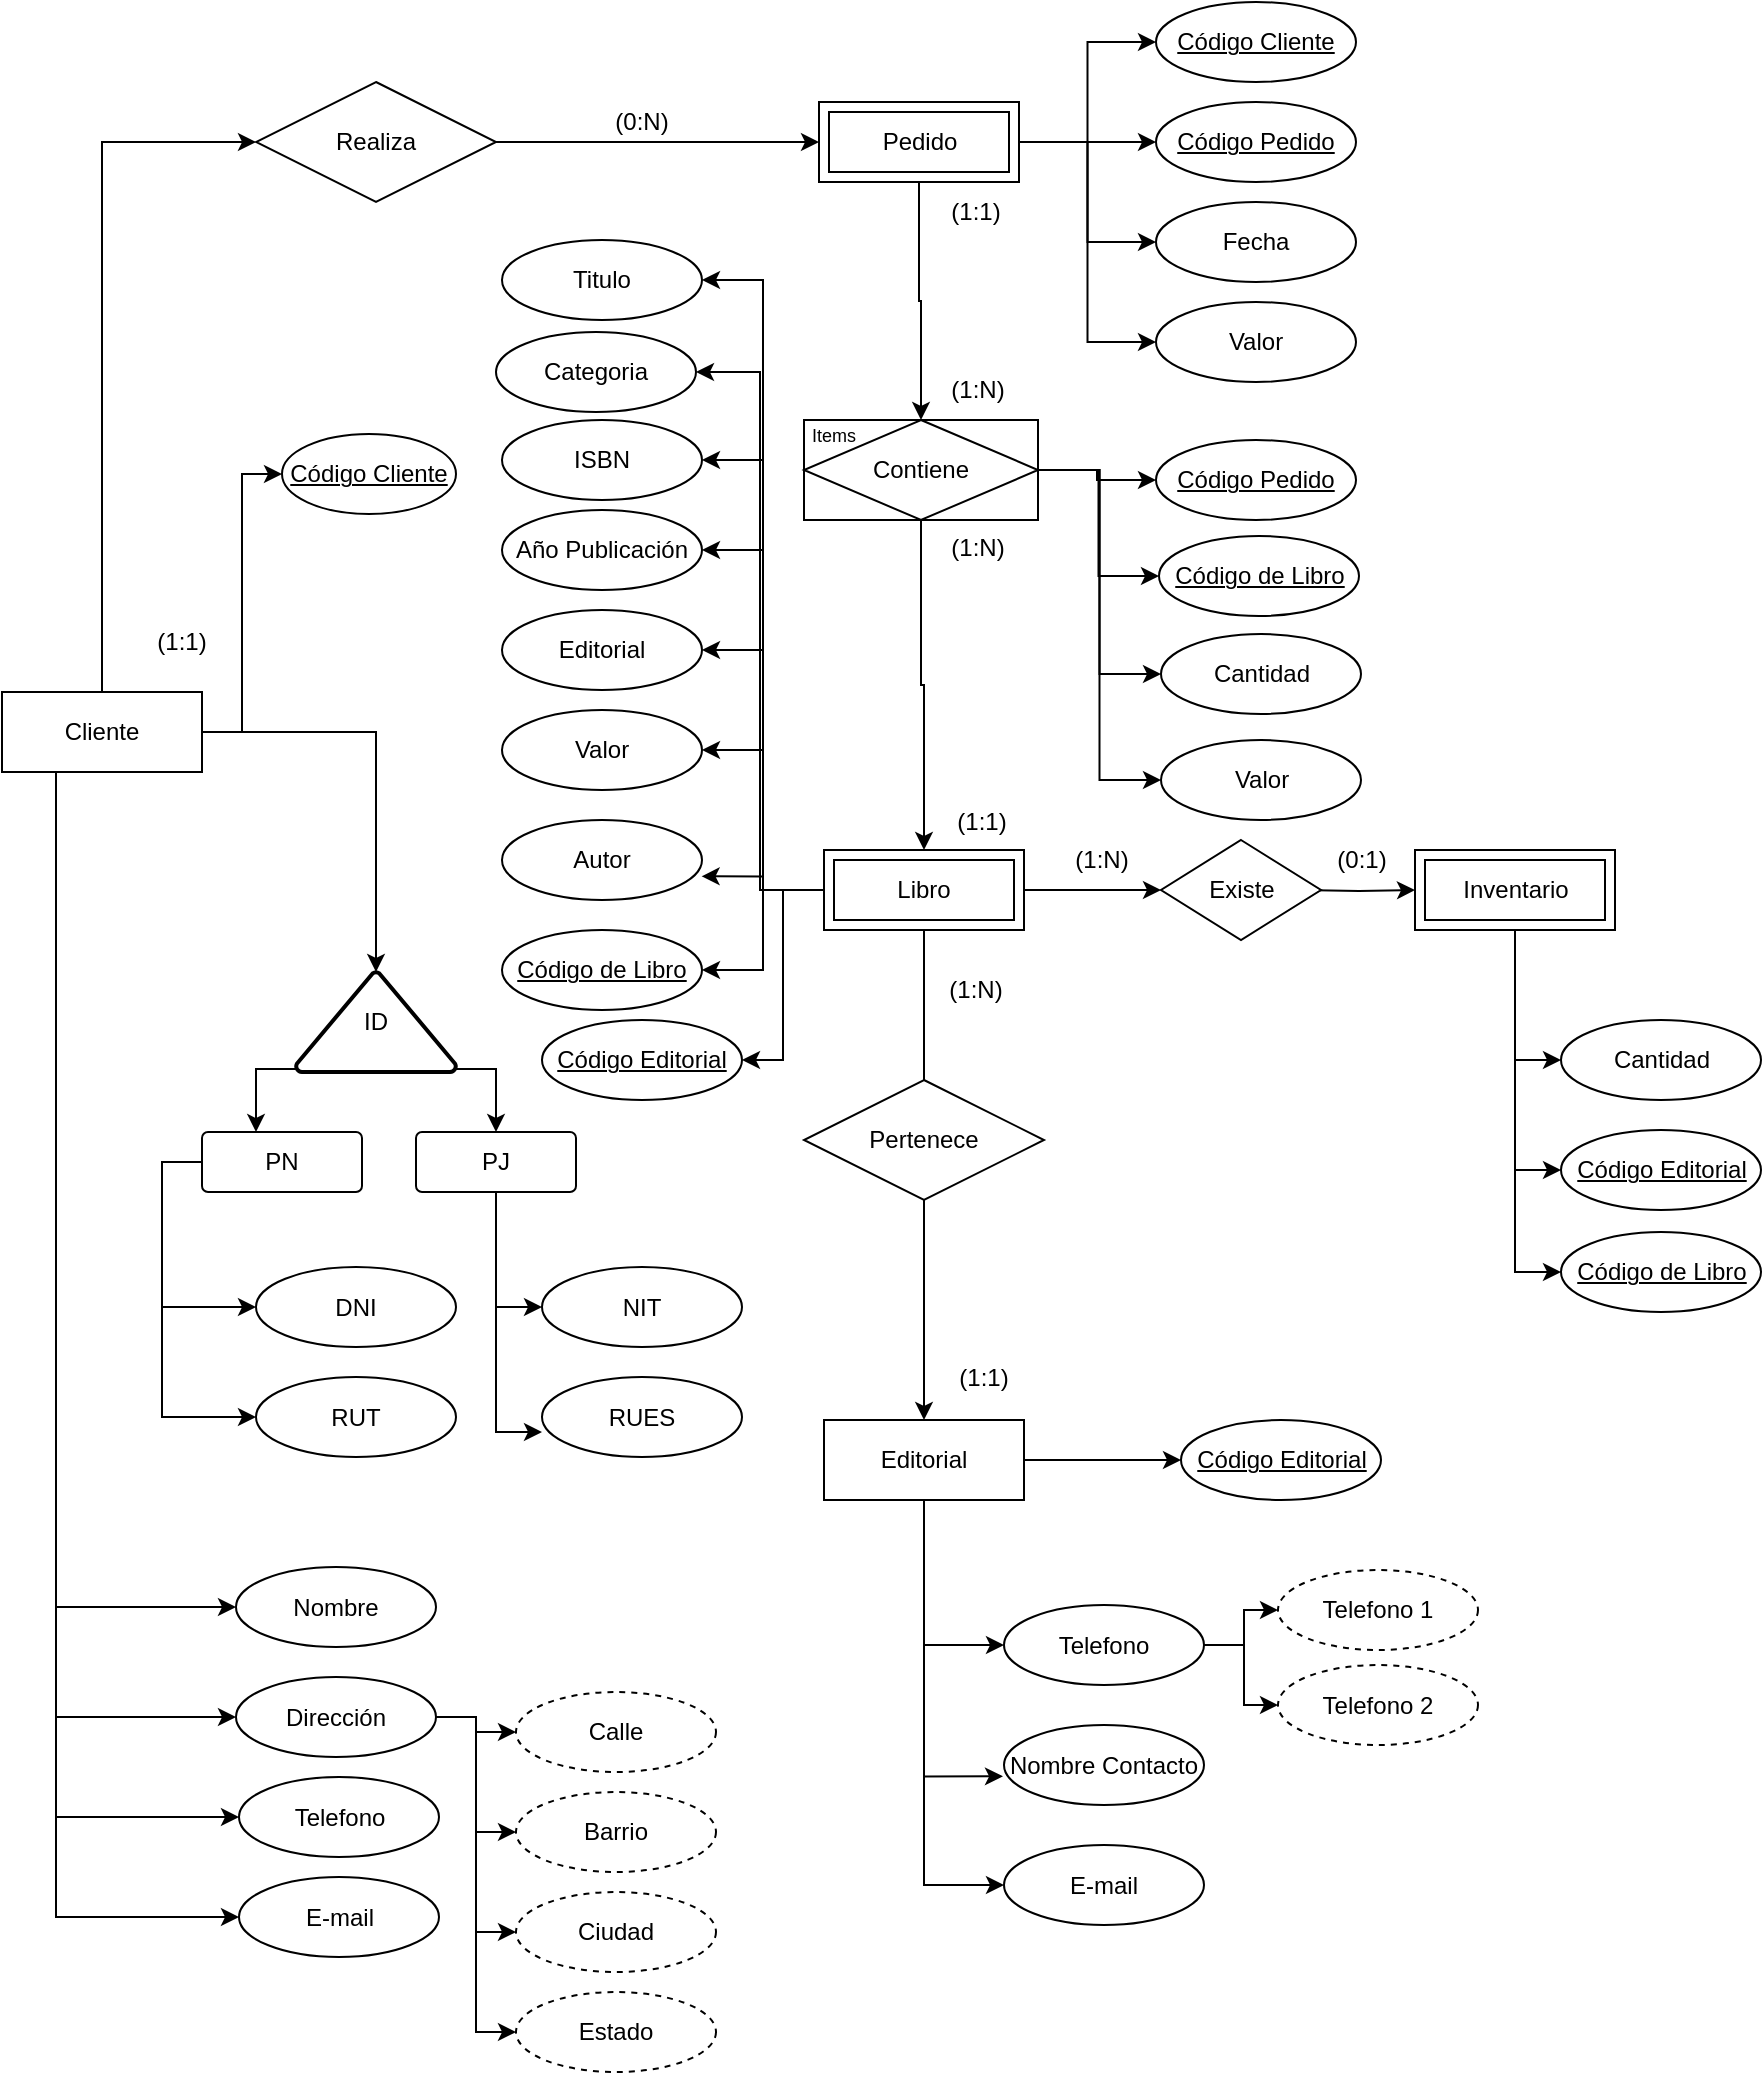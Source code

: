 <mxfile version="27.2.0">
  <diagram name="Página-1" id="5hWvWP4HX-SFYnOjuCj5">
    <mxGraphModel dx="1426" dy="751" grid="1" gridSize="10" guides="1" tooltips="1" connect="1" arrows="1" fold="1" page="1" pageScale="1" pageWidth="827" pageHeight="1169" math="0" shadow="0">
      <root>
        <mxCell id="0" />
        <mxCell id="1" parent="0" />
        <mxCell id="bIbstpp4uyazpAWY5vHL-2" style="edgeStyle=orthogonalEdgeStyle;rounded=0;orthogonalLoop=1;jettySize=auto;html=1;exitX=0.5;exitY=0;exitDx=0;exitDy=0;entryX=0;entryY=0.5;entryDx=0;entryDy=0;" parent="1" source="1pu9NDr5MAKM0OqJgRPf-1" target="bIbstpp4uyazpAWY5vHL-1" edge="1">
          <mxGeometry relative="1" as="geometry" />
        </mxCell>
        <mxCell id="bIbstpp4uyazpAWY5vHL-123" style="edgeStyle=orthogonalEdgeStyle;rounded=0;orthogonalLoop=1;jettySize=auto;html=1;entryX=0;entryY=0.5;entryDx=0;entryDy=0;" parent="1" source="1pu9NDr5MAKM0OqJgRPf-1" target="bIbstpp4uyazpAWY5vHL-114" edge="1">
          <mxGeometry relative="1" as="geometry">
            <Array as="points">
              <mxPoint x="40" y="818" />
            </Array>
          </mxGeometry>
        </mxCell>
        <mxCell id="bIbstpp4uyazpAWY5vHL-124" style="edgeStyle=orthogonalEdgeStyle;rounded=0;orthogonalLoop=1;jettySize=auto;html=1;entryX=0;entryY=0.5;entryDx=0;entryDy=0;" parent="1" source="1pu9NDr5MAKM0OqJgRPf-1" target="bIbstpp4uyazpAWY5vHL-115" edge="1">
          <mxGeometry relative="1" as="geometry">
            <Array as="points">
              <mxPoint x="40" y="873" />
            </Array>
          </mxGeometry>
        </mxCell>
        <mxCell id="bIbstpp4uyazpAWY5vHL-125" style="edgeStyle=orthogonalEdgeStyle;rounded=0;orthogonalLoop=1;jettySize=auto;html=1;entryX=0;entryY=0.5;entryDx=0;entryDy=0;" parent="1" source="1pu9NDr5MAKM0OqJgRPf-1" target="bIbstpp4uyazpAWY5vHL-116" edge="1">
          <mxGeometry relative="1" as="geometry">
            <Array as="points">
              <mxPoint x="40" y="923" />
            </Array>
          </mxGeometry>
        </mxCell>
        <mxCell id="bIbstpp4uyazpAWY5vHL-126" style="edgeStyle=orthogonalEdgeStyle;rounded=0;orthogonalLoop=1;jettySize=auto;html=1;entryX=0;entryY=0.5;entryDx=0;entryDy=0;" parent="1" source="1pu9NDr5MAKM0OqJgRPf-1" target="bIbstpp4uyazpAWY5vHL-117" edge="1">
          <mxGeometry relative="1" as="geometry">
            <Array as="points">
              <mxPoint x="40" y="973" />
            </Array>
          </mxGeometry>
        </mxCell>
        <mxCell id="bIbstpp4uyazpAWY5vHL-135" style="edgeStyle=orthogonalEdgeStyle;rounded=0;orthogonalLoop=1;jettySize=auto;html=1;entryX=0;entryY=0.5;entryDx=0;entryDy=0;" parent="1" source="1pu9NDr5MAKM0OqJgRPf-1" target="bIbstpp4uyazpAWY5vHL-134" edge="1">
          <mxGeometry relative="1" as="geometry" />
        </mxCell>
        <mxCell id="1pu9NDr5MAKM0OqJgRPf-1" value="Cliente" style="whiteSpace=wrap;html=1;align=center;" parent="1" vertex="1">
          <mxGeometry x="13" y="360" width="100" height="40" as="geometry" />
        </mxCell>
        <mxCell id="bIbstpp4uyazpAWY5vHL-26" style="edgeStyle=orthogonalEdgeStyle;rounded=0;orthogonalLoop=1;jettySize=auto;html=1;exitX=0.5;exitY=1;exitDx=0;exitDy=0;entryX=0.5;entryY=0;entryDx=0;entryDy=0;" parent="1" source="1pu9NDr5MAKM0OqJgRPf-2" target="bIbstpp4uyazpAWY5vHL-24" edge="1">
          <mxGeometry relative="1" as="geometry" />
        </mxCell>
        <mxCell id="bIbstpp4uyazpAWY5vHL-73" style="edgeStyle=orthogonalEdgeStyle;rounded=0;orthogonalLoop=1;jettySize=auto;html=1;entryX=0;entryY=0.5;entryDx=0;entryDy=0;" parent="1" source="1pu9NDr5MAKM0OqJgRPf-2" target="bIbstpp4uyazpAWY5vHL-130" edge="1">
          <mxGeometry relative="1" as="geometry">
            <mxPoint x="570" y="85" as="targetPoint" />
          </mxGeometry>
        </mxCell>
        <mxCell id="bIbstpp4uyazpAWY5vHL-74" style="edgeStyle=orthogonalEdgeStyle;rounded=0;orthogonalLoop=1;jettySize=auto;html=1;entryX=0;entryY=0.5;entryDx=0;entryDy=0;" parent="1" source="1pu9NDr5MAKM0OqJgRPf-2" target="bIbstpp4uyazpAWY5vHL-131" edge="1">
          <mxGeometry relative="1" as="geometry">
            <mxPoint x="570" y="135" as="targetPoint" />
          </mxGeometry>
        </mxCell>
        <mxCell id="bIbstpp4uyazpAWY5vHL-139" style="edgeStyle=orthogonalEdgeStyle;rounded=0;orthogonalLoop=1;jettySize=auto;html=1;entryX=0;entryY=0.5;entryDx=0;entryDy=0;" parent="1" source="1pu9NDr5MAKM0OqJgRPf-2" target="bIbstpp4uyazpAWY5vHL-138" edge="1">
          <mxGeometry relative="1" as="geometry" />
        </mxCell>
        <mxCell id="bIbstpp4uyazpAWY5vHL-148" style="edgeStyle=orthogonalEdgeStyle;rounded=0;orthogonalLoop=1;jettySize=auto;html=1;entryX=0;entryY=0.5;entryDx=0;entryDy=0;" parent="1" source="1pu9NDr5MAKM0OqJgRPf-2" target="bIbstpp4uyazpAWY5vHL-147" edge="1">
          <mxGeometry relative="1" as="geometry" />
        </mxCell>
        <mxCell id="1pu9NDr5MAKM0OqJgRPf-2" value="Pedido" style="shape=ext;margin=3;double=1;whiteSpace=wrap;html=1;align=center;" parent="1" vertex="1">
          <mxGeometry x="421.5" y="65" width="100" height="40" as="geometry" />
        </mxCell>
        <mxCell id="bIbstpp4uyazpAWY5vHL-127" style="edgeStyle=orthogonalEdgeStyle;rounded=0;orthogonalLoop=1;jettySize=auto;html=1;entryX=0;entryY=0.5;entryDx=0;entryDy=0;" parent="1" source="1pu9NDr5MAKM0OqJgRPf-3" target="bIbstpp4uyazpAWY5vHL-94" edge="1">
          <mxGeometry relative="1" as="geometry" />
        </mxCell>
        <mxCell id="bIbstpp4uyazpAWY5vHL-129" style="edgeStyle=orthogonalEdgeStyle;rounded=0;orthogonalLoop=1;jettySize=auto;html=1;entryX=0;entryY=0.5;entryDx=0;entryDy=0;" parent="1" source="1pu9NDr5MAKM0OqJgRPf-3" target="bIbstpp4uyazpAWY5vHL-95" edge="1">
          <mxGeometry relative="1" as="geometry" />
        </mxCell>
        <mxCell id="bIbstpp4uyazpAWY5vHL-137" style="edgeStyle=orthogonalEdgeStyle;rounded=0;orthogonalLoop=1;jettySize=auto;html=1;entryX=0;entryY=0.5;entryDx=0;entryDy=0;" parent="1" source="1pu9NDr5MAKM0OqJgRPf-3" target="bIbstpp4uyazpAWY5vHL-136" edge="1">
          <mxGeometry relative="1" as="geometry" />
        </mxCell>
        <mxCell id="1pu9NDr5MAKM0OqJgRPf-3" value="Editorial" style="whiteSpace=wrap;html=1;align=center;" parent="1" vertex="1">
          <mxGeometry x="424" y="724" width="100" height="40" as="geometry" />
        </mxCell>
        <mxCell id="bIbstpp4uyazpAWY5vHL-144" style="edgeStyle=orthogonalEdgeStyle;rounded=0;orthogonalLoop=1;jettySize=auto;html=1;exitX=0.5;exitY=1;exitDx=0;exitDy=0;" parent="1" source="1pu9NDr5MAKM0OqJgRPf-4" edge="1">
          <mxGeometry relative="1" as="geometry">
            <mxPoint x="769.5" y="479.0" as="targetPoint" />
          </mxGeometry>
        </mxCell>
        <mxCell id="bIbstpp4uyazpAWY5vHL-145" style="edgeStyle=orthogonalEdgeStyle;rounded=0;orthogonalLoop=1;jettySize=auto;html=1;entryX=0;entryY=0.5;entryDx=0;entryDy=0;" parent="1" source="1pu9NDr5MAKM0OqJgRPf-4" target="bIbstpp4uyazpAWY5vHL-142" edge="1">
          <mxGeometry relative="1" as="geometry" />
        </mxCell>
        <mxCell id="bIbstpp4uyazpAWY5vHL-146" style="edgeStyle=orthogonalEdgeStyle;rounded=0;orthogonalLoop=1;jettySize=auto;html=1;entryX=0;entryY=0.5;entryDx=0;entryDy=0;" parent="1" source="1pu9NDr5MAKM0OqJgRPf-4" target="bIbstpp4uyazpAWY5vHL-132" edge="1">
          <mxGeometry relative="1" as="geometry" />
        </mxCell>
        <mxCell id="bIbstpp4uyazpAWY5vHL-162" style="edgeStyle=orthogonalEdgeStyle;rounded=0;orthogonalLoop=1;jettySize=auto;html=1;entryX=0;entryY=0.5;entryDx=0;entryDy=0;" parent="1" source="1pu9NDr5MAKM0OqJgRPf-4" target="bIbstpp4uyazpAWY5vHL-161" edge="1">
          <mxGeometry relative="1" as="geometry" />
        </mxCell>
        <mxCell id="1pu9NDr5MAKM0OqJgRPf-4" value="Inventario" style="shape=ext;margin=3;double=1;whiteSpace=wrap;html=1;align=center;" parent="1" vertex="1">
          <mxGeometry x="719.5" y="439" width="100" height="40" as="geometry" />
        </mxCell>
        <mxCell id="bIbstpp4uyazpAWY5vHL-12" style="edgeStyle=orthogonalEdgeStyle;rounded=0;orthogonalLoop=1;jettySize=auto;html=1;exitX=0.5;exitY=1;exitDx=0;exitDy=0;entryX=0.5;entryY=0;entryDx=0;entryDy=0;" parent="1" source="1pu9NDr5MAKM0OqJgRPf-5" edge="1">
          <mxGeometry relative="1" as="geometry">
            <mxPoint x="474" y="569" as="targetPoint" />
          </mxGeometry>
        </mxCell>
        <mxCell id="bIbstpp4uyazpAWY5vHL-20" value="" style="edgeStyle=orthogonalEdgeStyle;rounded=0;orthogonalLoop=1;jettySize=auto;html=1;" parent="1" source="1pu9NDr5MAKM0OqJgRPf-5" target="bIbstpp4uyazpAWY5vHL-16" edge="1">
          <mxGeometry relative="1" as="geometry" />
        </mxCell>
        <mxCell id="bIbstpp4uyazpAWY5vHL-103" style="edgeStyle=orthogonalEdgeStyle;rounded=0;orthogonalLoop=1;jettySize=auto;html=1;entryX=1;entryY=0.5;entryDx=0;entryDy=0;" parent="1" source="1pu9NDr5MAKM0OqJgRPf-5" target="bIbstpp4uyazpAWY5vHL-96" edge="1">
          <mxGeometry relative="1" as="geometry" />
        </mxCell>
        <mxCell id="bIbstpp4uyazpAWY5vHL-104" style="edgeStyle=orthogonalEdgeStyle;rounded=0;orthogonalLoop=1;jettySize=auto;html=1;entryX=1;entryY=0.5;entryDx=0;entryDy=0;" parent="1" source="1pu9NDr5MAKM0OqJgRPf-5" target="bIbstpp4uyazpAWY5vHL-97" edge="1">
          <mxGeometry relative="1" as="geometry" />
        </mxCell>
        <mxCell id="bIbstpp4uyazpAWY5vHL-105" style="edgeStyle=orthogonalEdgeStyle;rounded=0;orthogonalLoop=1;jettySize=auto;html=1;entryX=1;entryY=0.5;entryDx=0;entryDy=0;" parent="1" source="1pu9NDr5MAKM0OqJgRPf-5" target="bIbstpp4uyazpAWY5vHL-98" edge="1">
          <mxGeometry relative="1" as="geometry" />
        </mxCell>
        <mxCell id="bIbstpp4uyazpAWY5vHL-106" style="edgeStyle=orthogonalEdgeStyle;rounded=0;orthogonalLoop=1;jettySize=auto;html=1;entryX=1;entryY=0.5;entryDx=0;entryDy=0;" parent="1" source="1pu9NDr5MAKM0OqJgRPf-5" target="bIbstpp4uyazpAWY5vHL-99" edge="1">
          <mxGeometry relative="1" as="geometry" />
        </mxCell>
        <mxCell id="bIbstpp4uyazpAWY5vHL-107" style="edgeStyle=orthogonalEdgeStyle;rounded=0;orthogonalLoop=1;jettySize=auto;html=1;entryX=1;entryY=0.5;entryDx=0;entryDy=0;" parent="1" source="1pu9NDr5MAKM0OqJgRPf-5" target="bIbstpp4uyazpAWY5vHL-100" edge="1">
          <mxGeometry relative="1" as="geometry" />
        </mxCell>
        <mxCell id="bIbstpp4uyazpAWY5vHL-108" style="edgeStyle=orthogonalEdgeStyle;rounded=0;orthogonalLoop=1;jettySize=auto;html=1;entryX=1;entryY=0.5;entryDx=0;entryDy=0;" parent="1" source="1pu9NDr5MAKM0OqJgRPf-5" target="bIbstpp4uyazpAWY5vHL-101" edge="1">
          <mxGeometry relative="1" as="geometry" />
        </mxCell>
        <mxCell id="bIbstpp4uyazpAWY5vHL-141" style="edgeStyle=orthogonalEdgeStyle;rounded=0;orthogonalLoop=1;jettySize=auto;html=1;entryX=1;entryY=0.5;entryDx=0;entryDy=0;" parent="1" source="1pu9NDr5MAKM0OqJgRPf-5" target="bIbstpp4uyazpAWY5vHL-140" edge="1">
          <mxGeometry relative="1" as="geometry" />
        </mxCell>
        <mxCell id="bIbstpp4uyazpAWY5vHL-160" style="edgeStyle=orthogonalEdgeStyle;rounded=0;orthogonalLoop=1;jettySize=auto;html=1;entryX=1;entryY=0.5;entryDx=0;entryDy=0;" parent="1" source="1pu9NDr5MAKM0OqJgRPf-5" target="bIbstpp4uyazpAWY5vHL-159" edge="1">
          <mxGeometry relative="1" as="geometry" />
        </mxCell>
        <mxCell id="1pu9NDr5MAKM0OqJgRPf-5" value="Libro" style="shape=ext;margin=3;double=1;whiteSpace=wrap;html=1;align=center;" parent="1" vertex="1">
          <mxGeometry x="424" y="439" width="100" height="40" as="geometry" />
        </mxCell>
        <mxCell id="bIbstpp4uyazpAWY5vHL-3" style="edgeStyle=orthogonalEdgeStyle;rounded=0;orthogonalLoop=1;jettySize=auto;html=1;exitX=1;exitY=0.5;exitDx=0;exitDy=0;entryX=0;entryY=0.5;entryDx=0;entryDy=0;" parent="1" source="bIbstpp4uyazpAWY5vHL-1" target="1pu9NDr5MAKM0OqJgRPf-2" edge="1">
          <mxGeometry relative="1" as="geometry" />
        </mxCell>
        <mxCell id="bIbstpp4uyazpAWY5vHL-1" value="Realiza" style="shape=rhombus;perimeter=rhombusPerimeter;whiteSpace=wrap;html=1;align=center;" parent="1" vertex="1">
          <mxGeometry x="140" y="55" width="120" height="60" as="geometry" />
        </mxCell>
        <mxCell id="bIbstpp4uyazpAWY5vHL-4" value="(1:1)" style="text;strokeColor=none;align=center;fillColor=none;html=1;verticalAlign=middle;whiteSpace=wrap;rounded=0;" parent="1" vertex="1">
          <mxGeometry x="73" y="320" width="60" height="30" as="geometry" />
        </mxCell>
        <mxCell id="bIbstpp4uyazpAWY5vHL-5" value="(0:N)" style="text;strokeColor=none;align=center;fillColor=none;html=1;verticalAlign=middle;whiteSpace=wrap;rounded=0;" parent="1" vertex="1">
          <mxGeometry x="303" y="60" width="60" height="30" as="geometry" />
        </mxCell>
        <mxCell id="bIbstpp4uyazpAWY5vHL-9" value="(1:1)" style="text;strokeColor=none;align=center;fillColor=none;html=1;verticalAlign=middle;whiteSpace=wrap;rounded=0;" parent="1" vertex="1">
          <mxGeometry x="470" y="105" width="60" height="30" as="geometry" />
        </mxCell>
        <mxCell id="bIbstpp4uyazpAWY5vHL-10" value="(1:1)" style="text;strokeColor=none;align=center;fillColor=none;html=1;verticalAlign=middle;whiteSpace=wrap;rounded=0;" parent="1" vertex="1">
          <mxGeometry x="472.5" y="410" width="60" height="30" as="geometry" />
        </mxCell>
        <mxCell id="bIbstpp4uyazpAWY5vHL-149" value="" style="edgeStyle=orthogonalEdgeStyle;rounded=0;orthogonalLoop=1;jettySize=auto;html=1;" parent="1" source="bIbstpp4uyazpAWY5vHL-11" target="1pu9NDr5MAKM0OqJgRPf-3" edge="1">
          <mxGeometry relative="1" as="geometry" />
        </mxCell>
        <mxCell id="bIbstpp4uyazpAWY5vHL-11" value="Pertenece" style="shape=rhombus;perimeter=rhombusPerimeter;whiteSpace=wrap;html=1;align=center;" parent="1" vertex="1">
          <mxGeometry x="414" y="554" width="120" height="60" as="geometry" />
        </mxCell>
        <mxCell id="bIbstpp4uyazpAWY5vHL-14" value="(1:N)" style="text;strokeColor=none;align=center;fillColor=none;html=1;verticalAlign=middle;whiteSpace=wrap;rounded=0;" parent="1" vertex="1">
          <mxGeometry x="470" y="494" width="60" height="30" as="geometry" />
        </mxCell>
        <mxCell id="bIbstpp4uyazpAWY5vHL-15" value="(1:1)" style="text;strokeColor=none;align=center;fillColor=none;html=1;verticalAlign=middle;whiteSpace=wrap;rounded=0;" parent="1" vertex="1">
          <mxGeometry x="474" y="687.5" width="60" height="30" as="geometry" />
        </mxCell>
        <mxCell id="bIbstpp4uyazpAWY5vHL-21" value="" style="edgeStyle=orthogonalEdgeStyle;rounded=0;orthogonalLoop=1;jettySize=auto;html=1;" parent="1" target="1pu9NDr5MAKM0OqJgRPf-4" edge="1">
          <mxGeometry relative="1" as="geometry">
            <mxPoint x="662.5" y="459.0" as="sourcePoint" />
          </mxGeometry>
        </mxCell>
        <mxCell id="bIbstpp4uyazpAWY5vHL-16" value="Existe" style="shape=rhombus;perimeter=rhombusPerimeter;whiteSpace=wrap;html=1;align=center;" parent="1" vertex="1">
          <mxGeometry x="592.5" y="434" width="80" height="50" as="geometry" />
        </mxCell>
        <mxCell id="bIbstpp4uyazpAWY5vHL-22" value="(1:N)" style="text;strokeColor=none;align=center;fillColor=none;html=1;verticalAlign=middle;whiteSpace=wrap;rounded=0;" parent="1" vertex="1">
          <mxGeometry x="532.5" y="429" width="60" height="30" as="geometry" />
        </mxCell>
        <mxCell id="bIbstpp4uyazpAWY5vHL-23" value="(0:1)" style="text;strokeColor=none;align=center;fillColor=none;html=1;verticalAlign=middle;whiteSpace=wrap;rounded=0;" parent="1" vertex="1">
          <mxGeometry x="662.5" y="429" width="60" height="30" as="geometry" />
        </mxCell>
        <mxCell id="bIbstpp4uyazpAWY5vHL-27" style="edgeStyle=orthogonalEdgeStyle;rounded=0;orthogonalLoop=1;jettySize=auto;html=1;exitX=0.5;exitY=1;exitDx=0;exitDy=0;entryX=0.5;entryY=0;entryDx=0;entryDy=0;" parent="1" source="bIbstpp4uyazpAWY5vHL-24" target="1pu9NDr5MAKM0OqJgRPf-5" edge="1">
          <mxGeometry relative="1" as="geometry" />
        </mxCell>
        <mxCell id="bIbstpp4uyazpAWY5vHL-153" style="edgeStyle=orthogonalEdgeStyle;rounded=0;orthogonalLoop=1;jettySize=auto;html=1;entryX=0;entryY=0.5;entryDx=0;entryDy=0;" parent="1" source="bIbstpp4uyazpAWY5vHL-24" target="bIbstpp4uyazpAWY5vHL-150" edge="1">
          <mxGeometry relative="1" as="geometry" />
        </mxCell>
        <mxCell id="bIbstpp4uyazpAWY5vHL-154" style="edgeStyle=orthogonalEdgeStyle;rounded=0;orthogonalLoop=1;jettySize=auto;html=1;entryX=0;entryY=0.5;entryDx=0;entryDy=0;" parent="1" source="bIbstpp4uyazpAWY5vHL-24" target="bIbstpp4uyazpAWY5vHL-151" edge="1">
          <mxGeometry relative="1" as="geometry" />
        </mxCell>
        <mxCell id="bIbstpp4uyazpAWY5vHL-158" style="edgeStyle=orthogonalEdgeStyle;rounded=0;orthogonalLoop=1;jettySize=auto;html=1;entryX=0;entryY=0.5;entryDx=0;entryDy=0;" parent="1" source="bIbstpp4uyazpAWY5vHL-24" target="bIbstpp4uyazpAWY5vHL-157" edge="1">
          <mxGeometry relative="1" as="geometry" />
        </mxCell>
        <mxCell id="bIbstpp4uyazpAWY5vHL-164" style="edgeStyle=orthogonalEdgeStyle;rounded=0;orthogonalLoop=1;jettySize=auto;html=1;entryX=0;entryY=0.5;entryDx=0;entryDy=0;" parent="1" source="bIbstpp4uyazpAWY5vHL-24" target="bIbstpp4uyazpAWY5vHL-163" edge="1">
          <mxGeometry relative="1" as="geometry" />
        </mxCell>
        <mxCell id="bIbstpp4uyazpAWY5vHL-24" value="Contiene" style="shape=associativeEntity;whiteSpace=wrap;html=1;align=center;" parent="1" vertex="1">
          <mxGeometry x="414" y="224" width="117" height="50" as="geometry" />
        </mxCell>
        <mxCell id="bIbstpp4uyazpAWY5vHL-28" value="Items" style="text;strokeColor=none;align=center;fillColor=none;html=1;verticalAlign=middle;whiteSpace=wrap;rounded=0;fontSize=9;" parent="1" vertex="1">
          <mxGeometry x="409" y="222" width="40" height="20" as="geometry" />
        </mxCell>
        <mxCell id="bIbstpp4uyazpAWY5vHL-29" value="(1:N)" style="text;strokeColor=none;align=center;fillColor=none;html=1;verticalAlign=middle;whiteSpace=wrap;rounded=0;" parent="1" vertex="1">
          <mxGeometry x="471" y="194" width="60" height="30" as="geometry" />
        </mxCell>
        <mxCell id="bIbstpp4uyazpAWY5vHL-30" value="(1:N)" style="text;strokeColor=none;align=center;fillColor=none;html=1;verticalAlign=middle;whiteSpace=wrap;rounded=0;" parent="1" vertex="1">
          <mxGeometry x="471" y="273" width="60" height="30" as="geometry" />
        </mxCell>
        <mxCell id="bIbstpp4uyazpAWY5vHL-46" value="Calle" style="ellipse;whiteSpace=wrap;html=1;align=center;dashed=1;" parent="1" vertex="1">
          <mxGeometry x="270" y="860" width="100" height="40" as="geometry" />
        </mxCell>
        <mxCell id="bIbstpp4uyazpAWY5vHL-47" value="Barrio" style="ellipse;whiteSpace=wrap;html=1;align=center;dashed=1;" parent="1" vertex="1">
          <mxGeometry x="270" y="910" width="100" height="40" as="geometry" />
        </mxCell>
        <mxCell id="bIbstpp4uyazpAWY5vHL-48" value="Ciudad" style="ellipse;whiteSpace=wrap;html=1;align=center;dashed=1;" parent="1" vertex="1">
          <mxGeometry x="270" y="960" width="100" height="40" as="geometry" />
        </mxCell>
        <mxCell id="bIbstpp4uyazpAWY5vHL-49" value="Estado" style="ellipse;whiteSpace=wrap;html=1;align=center;dashed=1;" parent="1" vertex="1">
          <mxGeometry x="270" y="1010" width="100" height="40" as="geometry" />
        </mxCell>
        <mxCell id="bIbstpp4uyazpAWY5vHL-59" style="edgeStyle=orthogonalEdgeStyle;rounded=0;orthogonalLoop=1;jettySize=auto;html=1;exitX=0.01;exitY=0.97;exitDx=0;exitDy=0;exitPerimeter=0;entryX=0.5;entryY=0;entryDx=0;entryDy=0;" parent="1" source="bIbstpp4uyazpAWY5vHL-54" edge="1">
          <mxGeometry relative="1" as="geometry">
            <mxPoint x="140" y="580" as="targetPoint" />
          </mxGeometry>
        </mxCell>
        <mxCell id="bIbstpp4uyazpAWY5vHL-60" style="edgeStyle=orthogonalEdgeStyle;rounded=0;orthogonalLoop=1;jettySize=auto;html=1;exitX=0.99;exitY=0.97;exitDx=0;exitDy=0;exitPerimeter=0;entryX=0.5;entryY=0;entryDx=0;entryDy=0;" parent="1" source="bIbstpp4uyazpAWY5vHL-54" target="bIbstpp4uyazpAWY5vHL-58" edge="1">
          <mxGeometry relative="1" as="geometry" />
        </mxCell>
        <mxCell id="bIbstpp4uyazpAWY5vHL-54" value="ID" style="strokeWidth=2;html=1;shape=mxgraph.flowchart.extract_or_measurement;whiteSpace=wrap;" parent="1" vertex="1">
          <mxGeometry x="160" y="500" width="80" height="50" as="geometry" />
        </mxCell>
        <mxCell id="bIbstpp4uyazpAWY5vHL-56" style="edgeStyle=orthogonalEdgeStyle;rounded=0;orthogonalLoop=1;jettySize=auto;html=1;exitX=1;exitY=0.5;exitDx=0;exitDy=0;entryX=0.5;entryY=0;entryDx=0;entryDy=0;entryPerimeter=0;" parent="1" source="1pu9NDr5MAKM0OqJgRPf-1" target="bIbstpp4uyazpAWY5vHL-54" edge="1">
          <mxGeometry relative="1" as="geometry" />
        </mxCell>
        <mxCell id="bIbstpp4uyazpAWY5vHL-67" style="edgeStyle=orthogonalEdgeStyle;rounded=0;orthogonalLoop=1;jettySize=auto;html=1;entryX=0;entryY=0.5;entryDx=0;entryDy=0;exitX=0;exitY=0.5;exitDx=0;exitDy=0;" parent="1" source="bIbstpp4uyazpAWY5vHL-57" target="bIbstpp4uyazpAWY5vHL-61" edge="1">
          <mxGeometry relative="1" as="geometry">
            <mxPoint x="143" y="610" as="sourcePoint" />
          </mxGeometry>
        </mxCell>
        <mxCell id="bIbstpp4uyazpAWY5vHL-68" style="edgeStyle=orthogonalEdgeStyle;rounded=0;orthogonalLoop=1;jettySize=auto;html=1;entryX=0;entryY=0.5;entryDx=0;entryDy=0;exitX=0;exitY=0.5;exitDx=0;exitDy=0;" parent="1" source="bIbstpp4uyazpAWY5vHL-57" target="bIbstpp4uyazpAWY5vHL-62" edge="1">
          <mxGeometry relative="1" as="geometry">
            <mxPoint x="143" y="610" as="sourcePoint" />
          </mxGeometry>
        </mxCell>
        <mxCell id="bIbstpp4uyazpAWY5vHL-57" value="PN" style="rounded=1;arcSize=10;whiteSpace=wrap;html=1;align=center;" parent="1" vertex="1">
          <mxGeometry x="113" y="580" width="80" height="30" as="geometry" />
        </mxCell>
        <mxCell id="bIbstpp4uyazpAWY5vHL-69" style="edgeStyle=orthogonalEdgeStyle;rounded=0;orthogonalLoop=1;jettySize=auto;html=1;entryX=0;entryY=0.5;entryDx=0;entryDy=0;" parent="1" source="bIbstpp4uyazpAWY5vHL-58" target="bIbstpp4uyazpAWY5vHL-63" edge="1">
          <mxGeometry relative="1" as="geometry" />
        </mxCell>
        <mxCell id="bIbstpp4uyazpAWY5vHL-58" value="PJ" style="rounded=1;arcSize=10;whiteSpace=wrap;html=1;align=center;" parent="1" vertex="1">
          <mxGeometry x="220" y="580" width="80" height="30" as="geometry" />
        </mxCell>
        <mxCell id="bIbstpp4uyazpAWY5vHL-61" value="DNI" style="ellipse;whiteSpace=wrap;html=1;align=center;" parent="1" vertex="1">
          <mxGeometry x="140" y="647.5" width="100" height="40" as="geometry" />
        </mxCell>
        <mxCell id="bIbstpp4uyazpAWY5vHL-62" value="RUT" style="ellipse;whiteSpace=wrap;html=1;align=center;" parent="1" vertex="1">
          <mxGeometry x="140" y="702.5" width="100" height="40" as="geometry" />
        </mxCell>
        <mxCell id="bIbstpp4uyazpAWY5vHL-63" value="NIT" style="ellipse;whiteSpace=wrap;html=1;align=center;" parent="1" vertex="1">
          <mxGeometry x="283" y="647.5" width="100" height="40" as="geometry" />
        </mxCell>
        <mxCell id="bIbstpp4uyazpAWY5vHL-64" value="RUES" style="ellipse;whiteSpace=wrap;html=1;align=center;" parent="1" vertex="1">
          <mxGeometry x="283" y="702.5" width="100" height="40" as="geometry" />
        </mxCell>
        <mxCell id="bIbstpp4uyazpAWY5vHL-70" style="edgeStyle=orthogonalEdgeStyle;rounded=0;orthogonalLoop=1;jettySize=auto;html=1;entryX=0;entryY=0.688;entryDx=0;entryDy=0;entryPerimeter=0;" parent="1" source="bIbstpp4uyazpAWY5vHL-58" target="bIbstpp4uyazpAWY5vHL-64" edge="1">
          <mxGeometry relative="1" as="geometry" />
        </mxCell>
        <mxCell id="bIbstpp4uyazpAWY5vHL-93" value="Nombre Contacto" style="ellipse;whiteSpace=wrap;html=1;align=center;" parent="1" vertex="1">
          <mxGeometry x="514" y="876.5" width="100" height="40" as="geometry" />
        </mxCell>
        <mxCell id="bIbstpp4uyazpAWY5vHL-112" style="edgeStyle=orthogonalEdgeStyle;rounded=0;orthogonalLoop=1;jettySize=auto;html=1;exitX=1;exitY=0.5;exitDx=0;exitDy=0;entryX=0;entryY=0.5;entryDx=0;entryDy=0;" parent="1" source="bIbstpp4uyazpAWY5vHL-94" target="bIbstpp4uyazpAWY5vHL-110" edge="1">
          <mxGeometry relative="1" as="geometry" />
        </mxCell>
        <mxCell id="bIbstpp4uyazpAWY5vHL-113" style="edgeStyle=orthogonalEdgeStyle;rounded=0;orthogonalLoop=1;jettySize=auto;html=1;entryX=0;entryY=0.5;entryDx=0;entryDy=0;" parent="1" source="bIbstpp4uyazpAWY5vHL-94" target="bIbstpp4uyazpAWY5vHL-111" edge="1">
          <mxGeometry relative="1" as="geometry" />
        </mxCell>
        <mxCell id="bIbstpp4uyazpAWY5vHL-94" value="Telefono" style="ellipse;whiteSpace=wrap;html=1;align=center;" parent="1" vertex="1">
          <mxGeometry x="514" y="816.5" width="100" height="40" as="geometry" />
        </mxCell>
        <mxCell id="bIbstpp4uyazpAWY5vHL-95" value="E-mail" style="ellipse;whiteSpace=wrap;html=1;align=center;" parent="1" vertex="1">
          <mxGeometry x="514" y="936.5" width="100" height="40" as="geometry" />
        </mxCell>
        <mxCell id="bIbstpp4uyazpAWY5vHL-96" value="Titulo" style="ellipse;whiteSpace=wrap;html=1;align=center;" parent="1" vertex="1">
          <mxGeometry x="263" y="134" width="100" height="40" as="geometry" />
        </mxCell>
        <mxCell id="bIbstpp4uyazpAWY5vHL-97" value="Categoria" style="ellipse;whiteSpace=wrap;html=1;align=center;" parent="1" vertex="1">
          <mxGeometry x="260" y="180" width="100" height="40" as="geometry" />
        </mxCell>
        <mxCell id="bIbstpp4uyazpAWY5vHL-98" value="ISBN" style="ellipse;whiteSpace=wrap;html=1;align=center;" parent="1" vertex="1">
          <mxGeometry x="263" y="224" width="100" height="40" as="geometry" />
        </mxCell>
        <mxCell id="bIbstpp4uyazpAWY5vHL-99" value="Año Publicación" style="ellipse;whiteSpace=wrap;html=1;align=center;" parent="1" vertex="1">
          <mxGeometry x="263" y="269" width="100" height="40" as="geometry" />
        </mxCell>
        <mxCell id="bIbstpp4uyazpAWY5vHL-100" value="Editorial" style="ellipse;whiteSpace=wrap;html=1;align=center;" parent="1" vertex="1">
          <mxGeometry x="263" y="319" width="100" height="40" as="geometry" />
        </mxCell>
        <mxCell id="bIbstpp4uyazpAWY5vHL-101" value="Valor" style="ellipse;whiteSpace=wrap;html=1;align=center;" parent="1" vertex="1">
          <mxGeometry x="263" y="369" width="100" height="40" as="geometry" />
        </mxCell>
        <mxCell id="bIbstpp4uyazpAWY5vHL-102" value="Autor" style="ellipse;whiteSpace=wrap;html=1;align=center;" parent="1" vertex="1">
          <mxGeometry x="263" y="424" width="100" height="40" as="geometry" />
        </mxCell>
        <mxCell id="bIbstpp4uyazpAWY5vHL-109" style="edgeStyle=orthogonalEdgeStyle;rounded=0;orthogonalLoop=1;jettySize=auto;html=1;entryX=0.998;entryY=0.704;entryDx=0;entryDy=0;entryPerimeter=0;" parent="1" source="1pu9NDr5MAKM0OqJgRPf-5" target="bIbstpp4uyazpAWY5vHL-102" edge="1">
          <mxGeometry relative="1" as="geometry" />
        </mxCell>
        <mxCell id="bIbstpp4uyazpAWY5vHL-110" value="Telefono 1" style="ellipse;whiteSpace=wrap;html=1;align=center;dashed=1;" parent="1" vertex="1">
          <mxGeometry x="651" y="799" width="100" height="40" as="geometry" />
        </mxCell>
        <mxCell id="bIbstpp4uyazpAWY5vHL-111" value="Telefono 2" style="ellipse;whiteSpace=wrap;html=1;align=center;dashed=1;" parent="1" vertex="1">
          <mxGeometry x="651" y="846.5" width="100" height="40" as="geometry" />
        </mxCell>
        <mxCell id="bIbstpp4uyazpAWY5vHL-114" value="Nombre" style="ellipse;whiteSpace=wrap;html=1;align=center;" parent="1" vertex="1">
          <mxGeometry x="130" y="797.5" width="100" height="40" as="geometry" />
        </mxCell>
        <mxCell id="bIbstpp4uyazpAWY5vHL-118" style="edgeStyle=orthogonalEdgeStyle;rounded=0;orthogonalLoop=1;jettySize=auto;html=1;entryX=0;entryY=0.5;entryDx=0;entryDy=0;" parent="1" source="bIbstpp4uyazpAWY5vHL-115" target="bIbstpp4uyazpAWY5vHL-46" edge="1">
          <mxGeometry relative="1" as="geometry" />
        </mxCell>
        <mxCell id="bIbstpp4uyazpAWY5vHL-119" style="edgeStyle=orthogonalEdgeStyle;rounded=0;orthogonalLoop=1;jettySize=auto;html=1;entryX=0;entryY=0.5;entryDx=0;entryDy=0;" parent="1" source="bIbstpp4uyazpAWY5vHL-115" target="bIbstpp4uyazpAWY5vHL-47" edge="1">
          <mxGeometry relative="1" as="geometry" />
        </mxCell>
        <mxCell id="bIbstpp4uyazpAWY5vHL-120" style="edgeStyle=orthogonalEdgeStyle;rounded=0;orthogonalLoop=1;jettySize=auto;html=1;entryX=0;entryY=0.5;entryDx=0;entryDy=0;" parent="1" source="bIbstpp4uyazpAWY5vHL-115" target="bIbstpp4uyazpAWY5vHL-48" edge="1">
          <mxGeometry relative="1" as="geometry" />
        </mxCell>
        <mxCell id="bIbstpp4uyazpAWY5vHL-122" style="edgeStyle=orthogonalEdgeStyle;rounded=0;orthogonalLoop=1;jettySize=auto;html=1;entryX=0;entryY=0.5;entryDx=0;entryDy=0;" parent="1" source="bIbstpp4uyazpAWY5vHL-115" target="bIbstpp4uyazpAWY5vHL-49" edge="1">
          <mxGeometry relative="1" as="geometry" />
        </mxCell>
        <mxCell id="bIbstpp4uyazpAWY5vHL-115" value="Dirección" style="ellipse;whiteSpace=wrap;html=1;align=center;" parent="1" vertex="1">
          <mxGeometry x="130" y="852.5" width="100" height="40" as="geometry" />
        </mxCell>
        <mxCell id="bIbstpp4uyazpAWY5vHL-116" value="Telefono" style="ellipse;whiteSpace=wrap;html=1;align=center;" parent="1" vertex="1">
          <mxGeometry x="131.5" y="902.5" width="100" height="40" as="geometry" />
        </mxCell>
        <mxCell id="bIbstpp4uyazpAWY5vHL-117" value="E-mail" style="ellipse;whiteSpace=wrap;html=1;align=center;" parent="1" vertex="1">
          <mxGeometry x="131.5" y="952.5" width="100" height="40" as="geometry" />
        </mxCell>
        <mxCell id="bIbstpp4uyazpAWY5vHL-128" style="edgeStyle=orthogonalEdgeStyle;rounded=0;orthogonalLoop=1;jettySize=auto;html=1;entryX=-0.005;entryY=0.642;entryDx=0;entryDy=0;entryPerimeter=0;" parent="1" source="1pu9NDr5MAKM0OqJgRPf-3" target="bIbstpp4uyazpAWY5vHL-93" edge="1">
          <mxGeometry relative="1" as="geometry" />
        </mxCell>
        <mxCell id="bIbstpp4uyazpAWY5vHL-130" value="Fecha" style="ellipse;whiteSpace=wrap;html=1;align=center;" parent="1" vertex="1">
          <mxGeometry x="590" y="115" width="100" height="40" as="geometry" />
        </mxCell>
        <mxCell id="bIbstpp4uyazpAWY5vHL-131" value="Valor" style="ellipse;whiteSpace=wrap;html=1;align=center;" parent="1" vertex="1">
          <mxGeometry x="590" y="165" width="100" height="40" as="geometry" />
        </mxCell>
        <mxCell id="bIbstpp4uyazpAWY5vHL-132" value="Cantidad" style="ellipse;whiteSpace=wrap;html=1;align=center;" parent="1" vertex="1">
          <mxGeometry x="792.5" y="524" width="100" height="40" as="geometry" />
        </mxCell>
        <mxCell id="bIbstpp4uyazpAWY5vHL-134" value="Código Cliente" style="ellipse;whiteSpace=wrap;html=1;align=center;fontStyle=4;" parent="1" vertex="1">
          <mxGeometry x="153" y="231" width="87" height="40" as="geometry" />
        </mxCell>
        <mxCell id="bIbstpp4uyazpAWY5vHL-136" value="Código Editorial" style="ellipse;whiteSpace=wrap;html=1;align=center;fontStyle=4;" parent="1" vertex="1">
          <mxGeometry x="602.5" y="724" width="100" height="40" as="geometry" />
        </mxCell>
        <mxCell id="bIbstpp4uyazpAWY5vHL-138" value="Código Cliente" style="ellipse;whiteSpace=wrap;html=1;align=center;fontStyle=4;" parent="1" vertex="1">
          <mxGeometry x="590" y="15" width="100" height="40" as="geometry" />
        </mxCell>
        <mxCell id="bIbstpp4uyazpAWY5vHL-140" value="Código Editorial" style="ellipse;whiteSpace=wrap;html=1;align=center;fontStyle=4;" parent="1" vertex="1">
          <mxGeometry x="283" y="524" width="100" height="40" as="geometry" />
        </mxCell>
        <mxCell id="bIbstpp4uyazpAWY5vHL-142" value="Código Editorial" style="ellipse;whiteSpace=wrap;html=1;align=center;fontStyle=4;" parent="1" vertex="1">
          <mxGeometry x="792.5" y="579" width="100" height="40" as="geometry" />
        </mxCell>
        <mxCell id="bIbstpp4uyazpAWY5vHL-147" value="Código Pedido" style="ellipse;whiteSpace=wrap;html=1;align=center;fontStyle=4;" parent="1" vertex="1">
          <mxGeometry x="590" y="65" width="100" height="40" as="geometry" />
        </mxCell>
        <mxCell id="bIbstpp4uyazpAWY5vHL-150" value="Cantidad" style="ellipse;whiteSpace=wrap;html=1;align=center;" parent="1" vertex="1">
          <mxGeometry x="592.5" y="331" width="100" height="40" as="geometry" />
        </mxCell>
        <mxCell id="bIbstpp4uyazpAWY5vHL-151" value="Valor" style="ellipse;whiteSpace=wrap;html=1;align=center;" parent="1" vertex="1">
          <mxGeometry x="592.5" y="384" width="100" height="40" as="geometry" />
        </mxCell>
        <mxCell id="bIbstpp4uyazpAWY5vHL-157" value="Código Pedido" style="ellipse;whiteSpace=wrap;html=1;align=center;fontStyle=4;" parent="1" vertex="1">
          <mxGeometry x="590" y="234" width="100" height="40" as="geometry" />
        </mxCell>
        <mxCell id="bIbstpp4uyazpAWY5vHL-159" value="Código de Libro" style="ellipse;whiteSpace=wrap;html=1;align=center;fontStyle=4;" parent="1" vertex="1">
          <mxGeometry x="263" y="479" width="100" height="40" as="geometry" />
        </mxCell>
        <mxCell id="bIbstpp4uyazpAWY5vHL-161" value="Código de Libro" style="ellipse;whiteSpace=wrap;html=1;align=center;fontStyle=4;" parent="1" vertex="1">
          <mxGeometry x="792.5" y="630" width="100" height="40" as="geometry" />
        </mxCell>
        <mxCell id="bIbstpp4uyazpAWY5vHL-163" value="Código de Libro" style="ellipse;whiteSpace=wrap;html=1;align=center;fontStyle=4;" parent="1" vertex="1">
          <mxGeometry x="591.5" y="282" width="100" height="40" as="geometry" />
        </mxCell>
      </root>
    </mxGraphModel>
  </diagram>
</mxfile>
